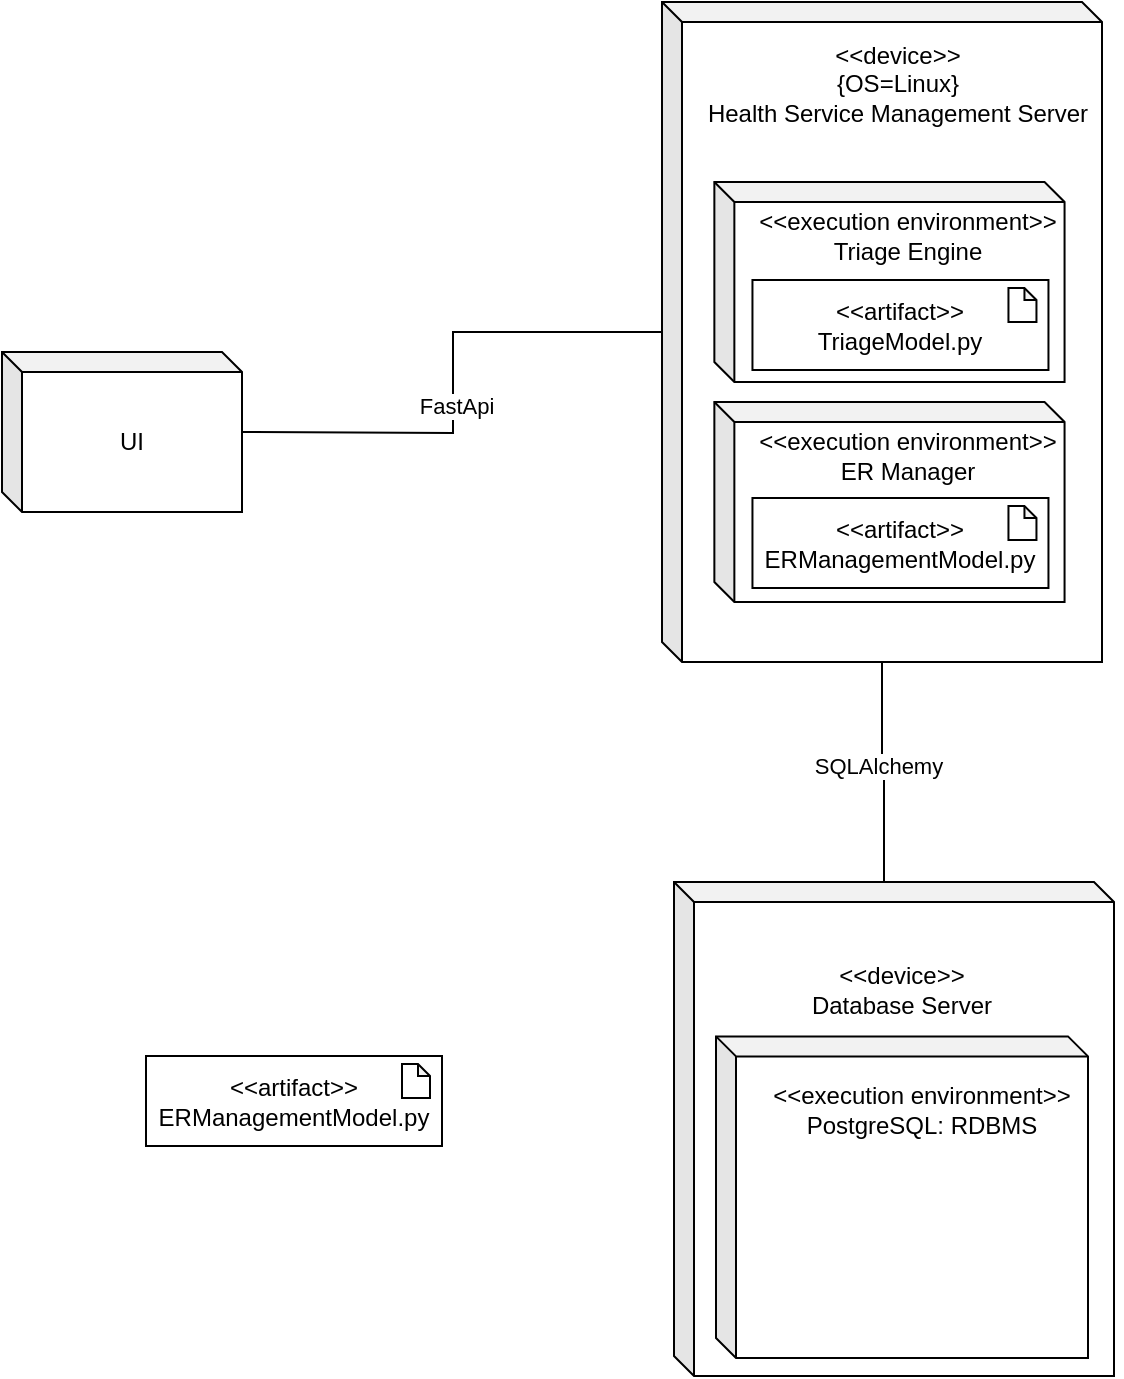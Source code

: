 <mxfile version="22.0.4" type="github">
  <diagram name="Page-1" id="CSsisio0f71AfnMWBgMS">
    <mxGraphModel dx="819" dy="432" grid="0" gridSize="10" guides="1" tooltips="1" connect="1" arrows="1" fold="1" page="1" pageScale="1" pageWidth="850" pageHeight="1100" math="0" shadow="0">
      <root>
        <mxCell id="0" />
        <mxCell id="1" parent="0" />
        <mxCell id="JhE3Eh3EsiaqxNz8OIDg-1" value="UI" style="shape=cube;whiteSpace=wrap;html=1;boundedLbl=1;backgroundOutline=1;darkOpacity=0.05;darkOpacity2=0.1;size=10;" vertex="1" parent="1">
          <mxGeometry x="150" y="245" width="120" height="80" as="geometry" />
        </mxCell>
        <mxCell id="JhE3Eh3EsiaqxNz8OIDg-4" value="" style="shape=cube;whiteSpace=wrap;html=1;boundedLbl=1;backgroundOutline=1;darkOpacity=0.05;darkOpacity2=0.1;size=10;" vertex="1" parent="1">
          <mxGeometry x="480" y="70" width="220" height="330" as="geometry" />
        </mxCell>
        <mxCell id="JhE3Eh3EsiaqxNz8OIDg-7" style="edgeStyle=orthogonalEdgeStyle;rounded=0;orthogonalLoop=1;jettySize=auto;html=1;entryX=0;entryY=0;entryDx=105;entryDy=0;entryPerimeter=0;endArrow=none;endFill=0;" edge="1" parent="1" source="JhE3Eh3EsiaqxNz8OIDg-4" target="JhE3Eh3EsiaqxNz8OIDg-5">
          <mxGeometry relative="1" as="geometry" />
        </mxCell>
        <mxCell id="JhE3Eh3EsiaqxNz8OIDg-8" value="&lt;span class=&quot;JCzEY ZwRhJd&quot;&gt;&lt;/span&gt;" style="edgeLabel;html=1;align=center;verticalAlign=middle;resizable=0;points=[];" vertex="1" connectable="0" parent="JhE3Eh3EsiaqxNz8OIDg-7">
          <mxGeometry x="-0.1" y="1" relative="1" as="geometry">
            <mxPoint as="offset" />
          </mxGeometry>
        </mxCell>
        <mxCell id="JhE3Eh3EsiaqxNz8OIDg-9" value="&lt;span class=&quot;JCzEY ZwRhJd&quot;&gt;SQLAlchemy&lt;/span&gt;" style="edgeLabel;html=1;align=center;verticalAlign=middle;resizable=0;points=[];" vertex="1" connectable="0" parent="JhE3Eh3EsiaqxNz8OIDg-7">
          <mxGeometry x="-0.071" y="-2" relative="1" as="geometry">
            <mxPoint as="offset" />
          </mxGeometry>
        </mxCell>
        <mxCell id="JhE3Eh3EsiaqxNz8OIDg-11" value="&lt;div&gt;&amp;lt;&amp;lt;device&amp;gt;&amp;gt;&lt;/div&gt;&lt;div&gt;{OS=Linux}&lt;/div&gt;&lt;div&gt;&lt;div&gt;Health Service Management Server&lt;/div&gt;&lt;/div&gt;" style="text;html=1;strokeColor=none;fillColor=none;align=center;verticalAlign=middle;whiteSpace=wrap;rounded=0;" vertex="1" parent="1">
          <mxGeometry x="498" y="96" width="200" height="30" as="geometry" />
        </mxCell>
        <mxCell id="JhE3Eh3EsiaqxNz8OIDg-14" value="" style="group" vertex="1" connectable="0" parent="1">
          <mxGeometry x="486" y="510" width="220" height="247" as="geometry" />
        </mxCell>
        <mxCell id="JhE3Eh3EsiaqxNz8OIDg-5" value="" style="shape=cube;whiteSpace=wrap;html=1;boundedLbl=1;backgroundOutline=1;darkOpacity=0.05;darkOpacity2=0.1;size=10;" vertex="1" parent="JhE3Eh3EsiaqxNz8OIDg-14">
          <mxGeometry width="220" height="247" as="geometry" />
        </mxCell>
        <mxCell id="JhE3Eh3EsiaqxNz8OIDg-12" value="&lt;div&gt;&amp;lt;&amp;lt;device&amp;gt;&amp;gt;&lt;/div&gt;&lt;div&gt;Database Server&lt;/div&gt;" style="text;html=1;strokeColor=none;fillColor=none;align=center;verticalAlign=middle;whiteSpace=wrap;rounded=0;" vertex="1" parent="JhE3Eh3EsiaqxNz8OIDg-14">
          <mxGeometry x="14" y="30.875" width="200" height="46.312" as="geometry" />
        </mxCell>
        <mxCell id="JhE3Eh3EsiaqxNz8OIDg-13" value="" style="shape=cube;whiteSpace=wrap;html=1;boundedLbl=1;backgroundOutline=1;darkOpacity=0.05;darkOpacity2=0.1;size=10;" vertex="1" parent="JhE3Eh3EsiaqxNz8OIDg-14">
          <mxGeometry x="21" y="77.19" width="186" height="160.81" as="geometry" />
        </mxCell>
        <mxCell id="JhE3Eh3EsiaqxNz8OIDg-46" value="&lt;div&gt;&amp;lt;&amp;lt;execution environment&amp;gt;&amp;gt;&lt;/div&gt;&lt;div&gt;PostgreSQL: RDBMS&lt;br&gt;&lt;/div&gt;" style="text;html=1;strokeColor=none;fillColor=none;align=center;verticalAlign=middle;whiteSpace=wrap;rounded=0;" vertex="1" parent="JhE3Eh3EsiaqxNz8OIDg-14">
          <mxGeometry x="24" y="90.995" width="200" height="46.312" as="geometry" />
        </mxCell>
        <mxCell id="JhE3Eh3EsiaqxNz8OIDg-15" style="edgeStyle=orthogonalEdgeStyle;rounded=0;orthogonalLoop=1;jettySize=auto;html=1;entryX=0;entryY=0;entryDx=120;entryDy=45;entryPerimeter=0;endArrow=none;endFill=0;" edge="1" parent="1" source="JhE3Eh3EsiaqxNz8OIDg-4">
          <mxGeometry relative="1" as="geometry">
            <mxPoint x="270" y="285" as="targetPoint" />
          </mxGeometry>
        </mxCell>
        <mxCell id="JhE3Eh3EsiaqxNz8OIDg-16" value="FastApi" style="edgeLabel;html=1;align=center;verticalAlign=middle;resizable=0;points=[];" vertex="1" connectable="0" parent="JhE3Eh3EsiaqxNz8OIDg-15">
          <mxGeometry x="0.083" y="1" relative="1" as="geometry">
            <mxPoint as="offset" />
          </mxGeometry>
        </mxCell>
        <mxCell id="JhE3Eh3EsiaqxNz8OIDg-19" value="" style="group" vertex="1" connectable="0" parent="1">
          <mxGeometry x="500" y="160" width="206" height="100" as="geometry" />
        </mxCell>
        <mxCell id="JhE3Eh3EsiaqxNz8OIDg-3" value="" style="shape=cube;whiteSpace=wrap;html=1;boundedLbl=1;backgroundOutline=1;darkOpacity=0.05;darkOpacity2=0.1;size=10;" vertex="1" parent="JhE3Eh3EsiaqxNz8OIDg-19">
          <mxGeometry x="6.18" width="175.1" height="100" as="geometry" />
        </mxCell>
        <mxCell id="JhE3Eh3EsiaqxNz8OIDg-17" value="&lt;div&gt;&amp;lt;&amp;lt;execution environment&amp;gt;&amp;gt;&lt;/div&gt;&lt;div&gt;Triage Engine&lt;br&gt;&lt;/div&gt;" style="text;html=1;strokeColor=none;fillColor=none;align=center;verticalAlign=middle;whiteSpace=wrap;rounded=0;" vertex="1" parent="JhE3Eh3EsiaqxNz8OIDg-19">
          <mxGeometry y="12" width="206" height="30" as="geometry" />
        </mxCell>
        <mxCell id="JhE3Eh3EsiaqxNz8OIDg-55" value="&lt;div&gt;&amp;lt;&amp;lt;artifact&amp;gt;&amp;gt;&lt;/div&gt;&lt;div&gt;TriageModel.py&lt;br&gt;&lt;/div&gt;" style="rounded=0;whiteSpace=wrap;html=1;" vertex="1" parent="JhE3Eh3EsiaqxNz8OIDg-19">
          <mxGeometry x="25.23" y="49" width="148" height="45" as="geometry" />
        </mxCell>
        <mxCell id="JhE3Eh3EsiaqxNz8OIDg-54" value="" style="group" vertex="1" connectable="0" parent="JhE3Eh3EsiaqxNz8OIDg-19">
          <mxGeometry x="14.23" y="49" width="159" height="45" as="geometry" />
        </mxCell>
        <mxCell id="JhE3Eh3EsiaqxNz8OIDg-56" value="" style="shape=note;whiteSpace=wrap;html=1;backgroundOutline=1;darkOpacity=0.05;size=6;" vertex="1" parent="JhE3Eh3EsiaqxNz8OIDg-54">
          <mxGeometry x="139" y="4" width="14" height="17" as="geometry" />
        </mxCell>
        <mxCell id="JhE3Eh3EsiaqxNz8OIDg-38" value="" style="group" vertex="1" connectable="0" parent="1">
          <mxGeometry x="500" y="270" width="206" height="164" as="geometry" />
        </mxCell>
        <mxCell id="JhE3Eh3EsiaqxNz8OIDg-39" value="" style="shape=cube;whiteSpace=wrap;html=1;boundedLbl=1;backgroundOutline=1;darkOpacity=0.05;darkOpacity2=0.1;size=10;" vertex="1" parent="JhE3Eh3EsiaqxNz8OIDg-38">
          <mxGeometry x="6.18" width="175.1" height="100" as="geometry" />
        </mxCell>
        <mxCell id="JhE3Eh3EsiaqxNz8OIDg-40" value="&lt;div&gt;&amp;lt;&amp;lt;execution environment&amp;gt;&amp;gt;&lt;/div&gt;&lt;div&gt;ER Manager&lt;br&gt;&lt;/div&gt;" style="text;html=1;strokeColor=none;fillColor=none;align=center;verticalAlign=middle;whiteSpace=wrap;rounded=0;" vertex="1" parent="JhE3Eh3EsiaqxNz8OIDg-38">
          <mxGeometry y="12" width="206" height="30" as="geometry" />
        </mxCell>
        <mxCell id="JhE3Eh3EsiaqxNz8OIDg-53" value="" style="group" vertex="1" connectable="0" parent="JhE3Eh3EsiaqxNz8OIDg-38">
          <mxGeometry x="14.23" y="48" width="159" height="45" as="geometry" />
        </mxCell>
        <mxCell id="JhE3Eh3EsiaqxNz8OIDg-48" value="&lt;div&gt;&amp;lt;&amp;lt;artifact&amp;gt;&amp;gt;&lt;/div&gt;&lt;div&gt;ERManagementModel.py&lt;br&gt;&lt;/div&gt;" style="rounded=0;whiteSpace=wrap;html=1;" vertex="1" parent="JhE3Eh3EsiaqxNz8OIDg-53">
          <mxGeometry x="11" width="148" height="45" as="geometry" />
        </mxCell>
        <mxCell id="JhE3Eh3EsiaqxNz8OIDg-49" value="" style="shape=note;whiteSpace=wrap;html=1;backgroundOutline=1;darkOpacity=0.05;size=6;" vertex="1" parent="JhE3Eh3EsiaqxNz8OIDg-53">
          <mxGeometry x="139" y="4" width="14" height="17" as="geometry" />
        </mxCell>
        <mxCell id="JhE3Eh3EsiaqxNz8OIDg-58" value="&lt;div&gt;&amp;lt;&amp;lt;artifact&amp;gt;&amp;gt;&lt;/div&gt;&lt;div&gt;ERManagementModel.py&lt;br&gt;&lt;/div&gt;" style="rounded=0;whiteSpace=wrap;html=1;" vertex="1" parent="1">
          <mxGeometry x="222" y="597" width="148" height="45" as="geometry" />
        </mxCell>
        <mxCell id="JhE3Eh3EsiaqxNz8OIDg-59" value="" style="shape=note;whiteSpace=wrap;html=1;backgroundOutline=1;darkOpacity=0.05;size=6;" vertex="1" parent="1">
          <mxGeometry x="350" y="601" width="14" height="17" as="geometry" />
        </mxCell>
      </root>
    </mxGraphModel>
  </diagram>
</mxfile>
